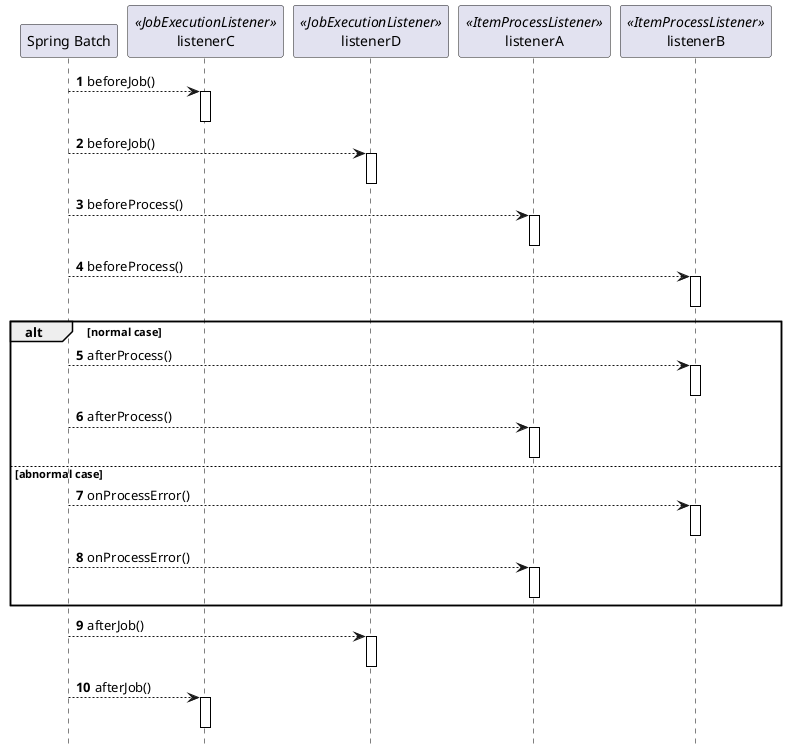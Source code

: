 @startuml

autonumber
hide footbox

participant "Spring Batch" as sb
participant listenerC <<JobExecutionListener>>
participant listenerD <<JobExecutionListener>>
participant listenerA <<ItemProcessListener>>
participant listenerB <<ItemProcessListener>>

sb--> listenerC : beforeJob()
activate listenerC
deactivate listenerC
sb --> listenerD : beforeJob()
activate listenerD
deactivate listenerD

sb --> listenerA : beforeProcess()
activate listenerA
deactivate listenerA
sb --> listenerB : beforeProcess()
activate listenerB
deactivate listenerB

alt normal case
  sb --> listenerB : afterProcess()
  activate listenerB
  deactivate listenerB
  sb --> listenerA : afterProcess()
  activate listenerA
  deactivate listenerA
else abnormal case
  sb --> listenerB : onProcessError()
  activate listenerB
  deactivate listenerB
  sb --> listenerA : onProcessError()
  activate listenerA
  deactivate listenerA
end

sb --> listenerD : afterJob()
activate listenerD
deactivate listenerD
sb --> listenerC : afterJob()
activate listenerC
deactivate listenerC


'Set styles such as format and color of each figure
skinparam Note {
  BackgroundColor #b1f8fa
  BorderColor black
}

skinparam Class {
  BorderColor black
  ArrowColor black
}

skinparam Sequence {
  BorderColor black
  ActorBorderColor black
  ArrowColor black
  LifeLineBorderColor black
  BoxLineColor black
  ParticipantBorderColor black
}

skinparam componentStyle uml2

skinparam Component {
  BorderColor black
  ArrowColor black
}

skinparam Interface {
  BorderColor black
  ArrowColor black
}

@enduml
